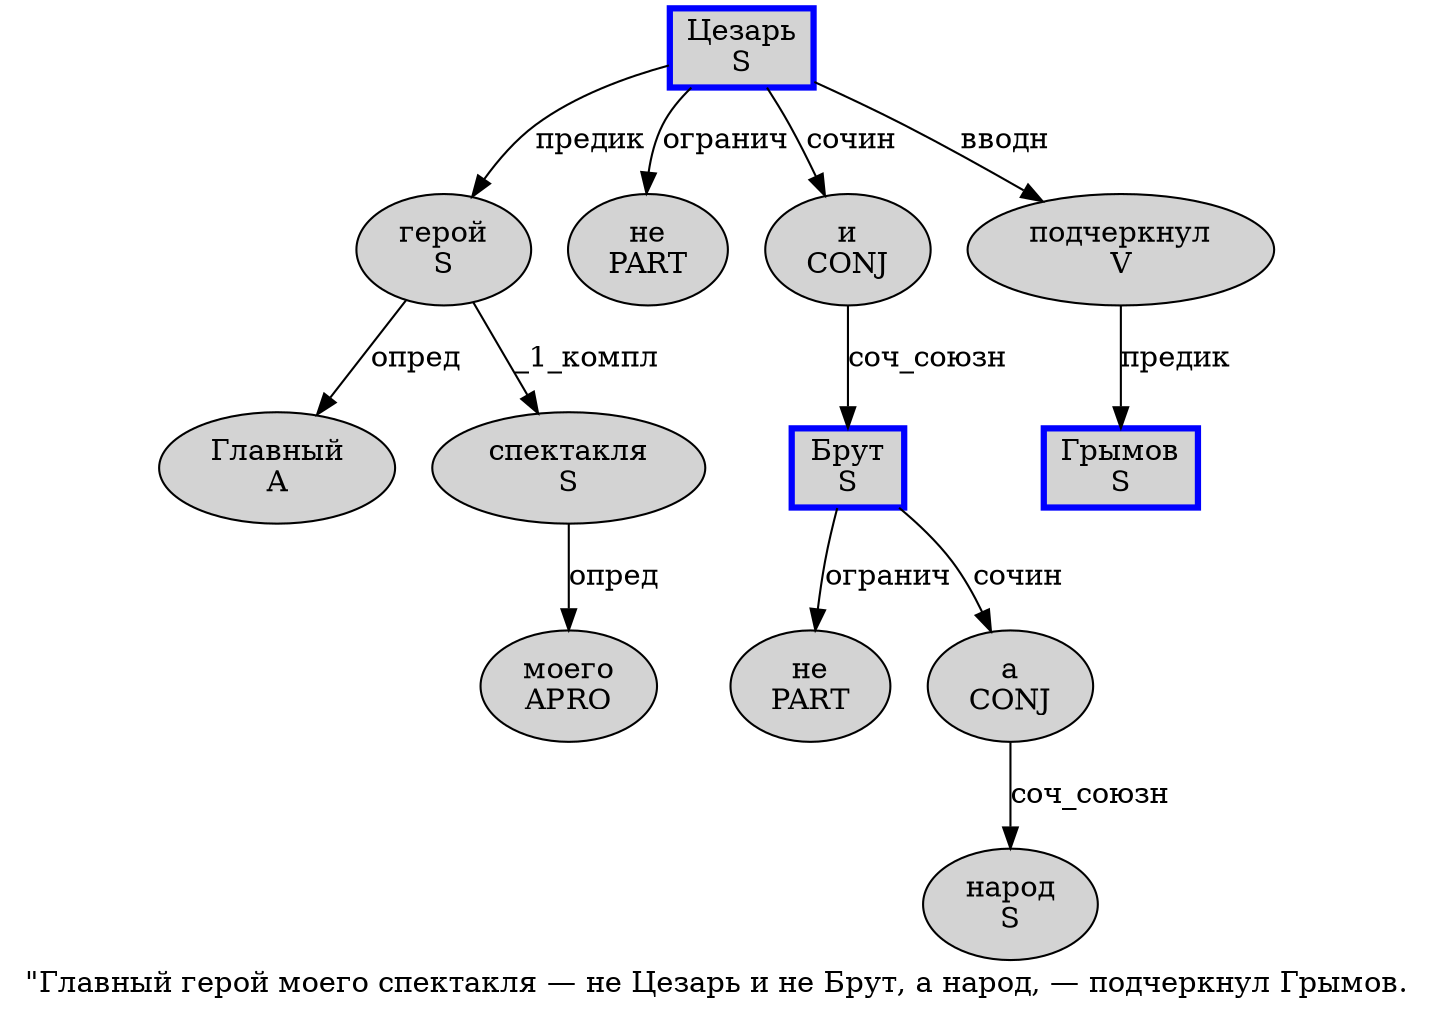 digraph SENTENCE_230 {
	graph [label="\"Главный герой моего спектакля — не Цезарь и не Брут, а народ, — подчеркнул Грымов."]
	node [style=filled]
		1 [label="Главный
A" color="" fillcolor=lightgray penwidth=1 shape=ellipse]
		2 [label="герой
S" color="" fillcolor=lightgray penwidth=1 shape=ellipse]
		3 [label="моего
APRO" color="" fillcolor=lightgray penwidth=1 shape=ellipse]
		4 [label="спектакля
S" color="" fillcolor=lightgray penwidth=1 shape=ellipse]
		6 [label="не
PART" color="" fillcolor=lightgray penwidth=1 shape=ellipse]
		7 [label="Цезарь
S" color=blue fillcolor=lightgray penwidth=3 shape=box]
		8 [label="и
CONJ" color="" fillcolor=lightgray penwidth=1 shape=ellipse]
		9 [label="не
PART" color="" fillcolor=lightgray penwidth=1 shape=ellipse]
		10 [label="Брут
S" color=blue fillcolor=lightgray penwidth=3 shape=box]
		12 [label="а
CONJ" color="" fillcolor=lightgray penwidth=1 shape=ellipse]
		13 [label="народ
S" color="" fillcolor=lightgray penwidth=1 shape=ellipse]
		16 [label="подчеркнул
V" color="" fillcolor=lightgray penwidth=1 shape=ellipse]
		17 [label="Грымов
S" color=blue fillcolor=lightgray penwidth=3 shape=box]
			7 -> 2 [label="предик"]
			7 -> 6 [label="огранич"]
			7 -> 8 [label="сочин"]
			7 -> 16 [label="вводн"]
			12 -> 13 [label="соч_союзн"]
			16 -> 17 [label="предик"]
			8 -> 10 [label="соч_союзн"]
			4 -> 3 [label="опред"]
			10 -> 9 [label="огранич"]
			10 -> 12 [label="сочин"]
			2 -> 1 [label="опред"]
			2 -> 4 [label="_1_компл"]
}